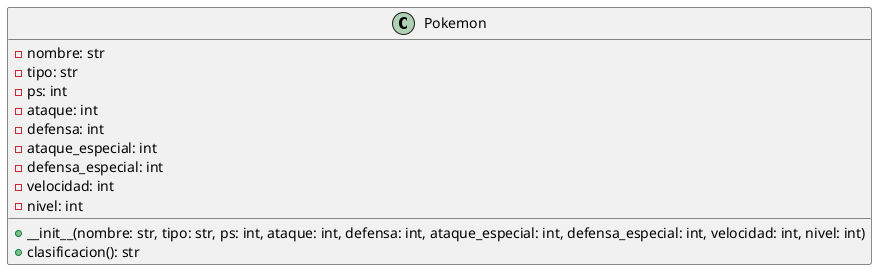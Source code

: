 @startuml
class Pokemon {
    - nombre: str
    - tipo: str
    - ps: int
    - ataque: int
    - defensa: int
    - ataque_especial: int
    - defensa_especial: int
    - velocidad: int
    - nivel: int
    + __init__(nombre: str, tipo: str, ps: int, ataque: int, defensa: int, ataque_especial: int, defensa_especial: int, velocidad: int, nivel: int)
    + clasificacion(): str
}
@enduml